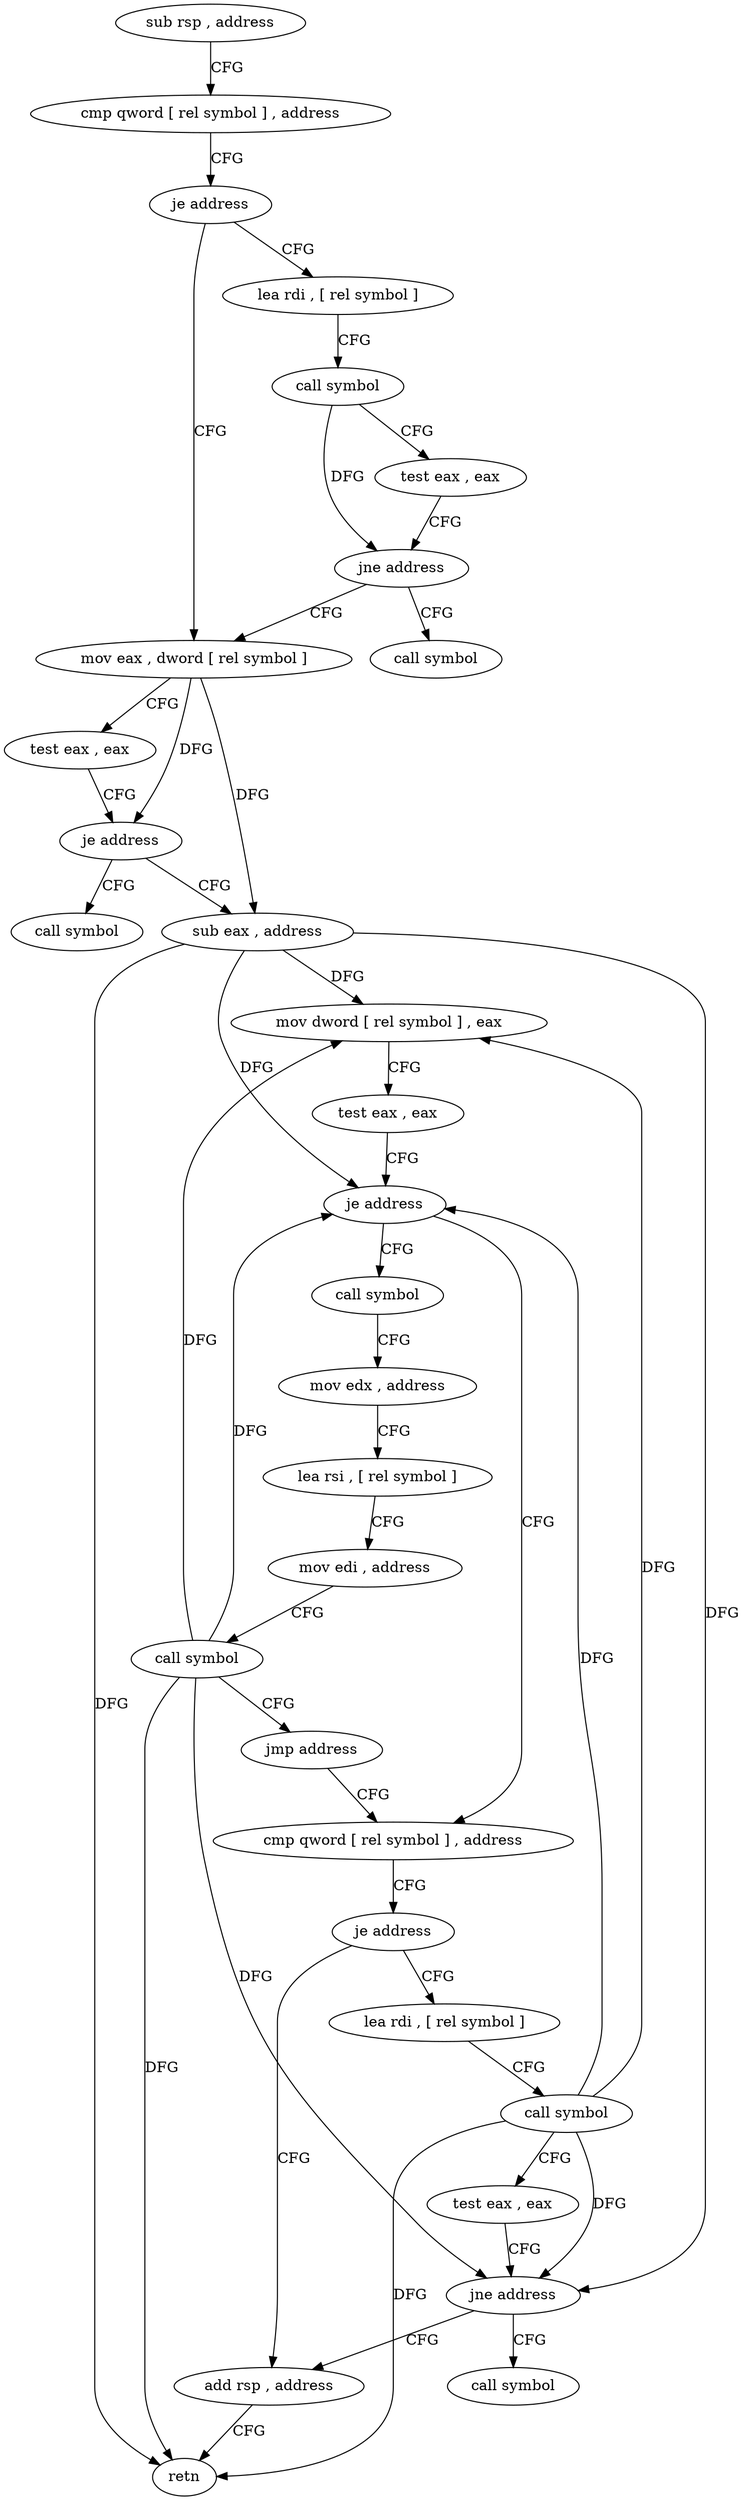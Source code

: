 digraph "func" {
"170322" [label = "sub rsp , address" ]
"170326" [label = "cmp qword [ rel symbol ] , address" ]
"170334" [label = "je address" ]
"170352" [label = "mov eax , dword [ rel symbol ]" ]
"170336" [label = "lea rdi , [ rel symbol ]" ]
"170358" [label = "test eax , eax" ]
"170360" [label = "je address" ]
"170411" [label = "call symbol" ]
"170362" [label = "sub eax , address" ]
"170343" [label = "call symbol" ]
"170348" [label = "test eax , eax" ]
"170350" [label = "jne address" ]
"170406" [label = "call symbol" ]
"170365" [label = "mov dword [ rel symbol ] , eax" ]
"170371" [label = "test eax , eax" ]
"170373" [label = "je address" ]
"170416" [label = "call symbol" ]
"170375" [label = "cmp qword [ rel symbol ] , address" ]
"170421" [label = "mov edx , address" ]
"170426" [label = "lea rsi , [ rel symbol ]" ]
"170433" [label = "mov edi , address" ]
"170438" [label = "call symbol" ]
"170443" [label = "jmp address" ]
"170383" [label = "je address" ]
"170401" [label = "add rsp , address" ]
"170385" [label = "lea rdi , [ rel symbol ]" ]
"170405" [label = "retn" ]
"170392" [label = "call symbol" ]
"170397" [label = "test eax , eax" ]
"170399" [label = "jne address" ]
"170445" [label = "call symbol" ]
"170322" -> "170326" [ label = "CFG" ]
"170326" -> "170334" [ label = "CFG" ]
"170334" -> "170352" [ label = "CFG" ]
"170334" -> "170336" [ label = "CFG" ]
"170352" -> "170358" [ label = "CFG" ]
"170352" -> "170360" [ label = "DFG" ]
"170352" -> "170362" [ label = "DFG" ]
"170336" -> "170343" [ label = "CFG" ]
"170358" -> "170360" [ label = "CFG" ]
"170360" -> "170411" [ label = "CFG" ]
"170360" -> "170362" [ label = "CFG" ]
"170362" -> "170365" [ label = "DFG" ]
"170362" -> "170373" [ label = "DFG" ]
"170362" -> "170405" [ label = "DFG" ]
"170362" -> "170399" [ label = "DFG" ]
"170343" -> "170348" [ label = "CFG" ]
"170343" -> "170350" [ label = "DFG" ]
"170348" -> "170350" [ label = "CFG" ]
"170350" -> "170406" [ label = "CFG" ]
"170350" -> "170352" [ label = "CFG" ]
"170365" -> "170371" [ label = "CFG" ]
"170371" -> "170373" [ label = "CFG" ]
"170373" -> "170416" [ label = "CFG" ]
"170373" -> "170375" [ label = "CFG" ]
"170416" -> "170421" [ label = "CFG" ]
"170375" -> "170383" [ label = "CFG" ]
"170421" -> "170426" [ label = "CFG" ]
"170426" -> "170433" [ label = "CFG" ]
"170433" -> "170438" [ label = "CFG" ]
"170438" -> "170443" [ label = "CFG" ]
"170438" -> "170365" [ label = "DFG" ]
"170438" -> "170373" [ label = "DFG" ]
"170438" -> "170405" [ label = "DFG" ]
"170438" -> "170399" [ label = "DFG" ]
"170443" -> "170375" [ label = "CFG" ]
"170383" -> "170401" [ label = "CFG" ]
"170383" -> "170385" [ label = "CFG" ]
"170401" -> "170405" [ label = "CFG" ]
"170385" -> "170392" [ label = "CFG" ]
"170392" -> "170397" [ label = "CFG" ]
"170392" -> "170365" [ label = "DFG" ]
"170392" -> "170373" [ label = "DFG" ]
"170392" -> "170405" [ label = "DFG" ]
"170392" -> "170399" [ label = "DFG" ]
"170397" -> "170399" [ label = "CFG" ]
"170399" -> "170445" [ label = "CFG" ]
"170399" -> "170401" [ label = "CFG" ]
}

